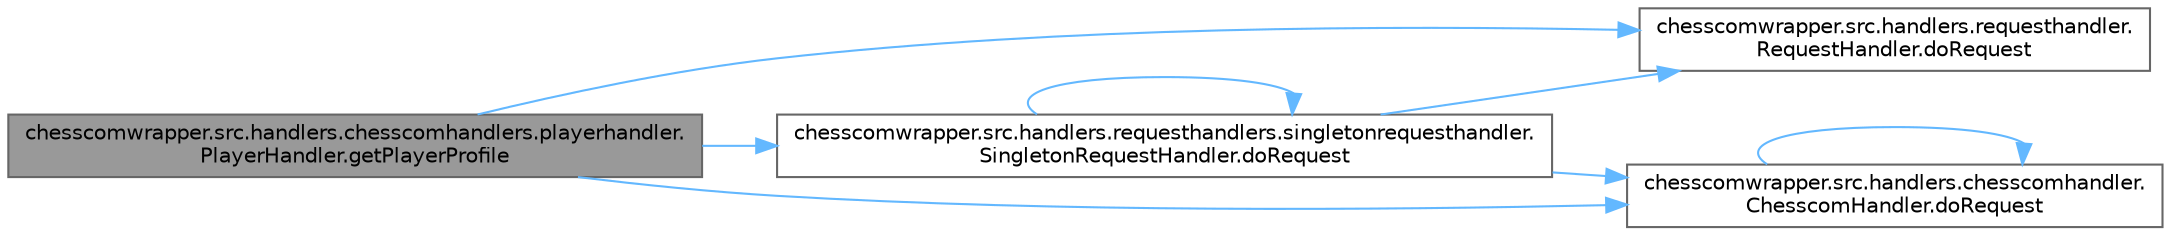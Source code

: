 digraph "chesscomwrapper.src.handlers.chesscomhandlers.playerhandler.PlayerHandler.getPlayerProfile"
{
 // LATEX_PDF_SIZE
  bgcolor="transparent";
  edge [fontname=Helvetica,fontsize=10,labelfontname=Helvetica,labelfontsize=10];
  node [fontname=Helvetica,fontsize=10,shape=box,height=0.2,width=0.4];
  rankdir="LR";
  Node1 [label="chesscomwrapper.src.handlers.chesscomhandlers.playerhandler.\lPlayerHandler.getPlayerProfile",height=0.2,width=0.4,color="gray40", fillcolor="grey60", style="filled", fontcolor="black",tooltip="Returns a dictionary of a player's info."];
  Node1 -> Node2 [color="steelblue1",style="solid"];
  Node2 [label="chesscomwrapper.src.handlers.requesthandler.\lRequestHandler.doRequest",height=0.2,width=0.4,color="grey40", fillcolor="white", style="filled",URL="$classchesscomwrapper_1_1src_1_1handlers_1_1requesthandler_1_1_request_handler.html#ac7bf82dd0e0fbf726399c2669eb9783f",tooltip="Returns a dictionary of a player's info."];
  Node1 -> Node3 [color="steelblue1",style="solid"];
  Node3 [label="chesscomwrapper.src.handlers.requesthandlers.singletonrequesthandler.\lSingletonRequestHandler.doRequest",height=0.2,width=0.4,color="grey40", fillcolor="white", style="filled",URL="$classchesscomwrapper_1_1src_1_1handlers_1_1requesthandlers_1_1singletonrequesthandler_1_1_singleton_request_handler.html#a58d6817aed4fc4eb0fb7aeb80e74d3fb",tooltip="Returns a dictionary of a player's info."];
  Node3 -> Node2 [color="steelblue1",style="solid"];
  Node3 -> Node3 [color="steelblue1",style="solid"];
  Node3 -> Node4 [color="steelblue1",style="solid"];
  Node4 [label="chesscomwrapper.src.handlers.chesscomhandler.\lChesscomHandler.doRequest",height=0.2,width=0.4,color="grey40", fillcolor="white", style="filled",URL="$classchesscomwrapper_1_1src_1_1handlers_1_1chesscomhandler_1_1_chesscom_handler.html#afd9fb00ef7bd98bbb63f57d906db8600",tooltip="Returns a dictionary of a player's info."];
  Node4 -> Node4 [color="steelblue1",style="solid"];
  Node1 -> Node4 [color="steelblue1",style="solid"];
}
